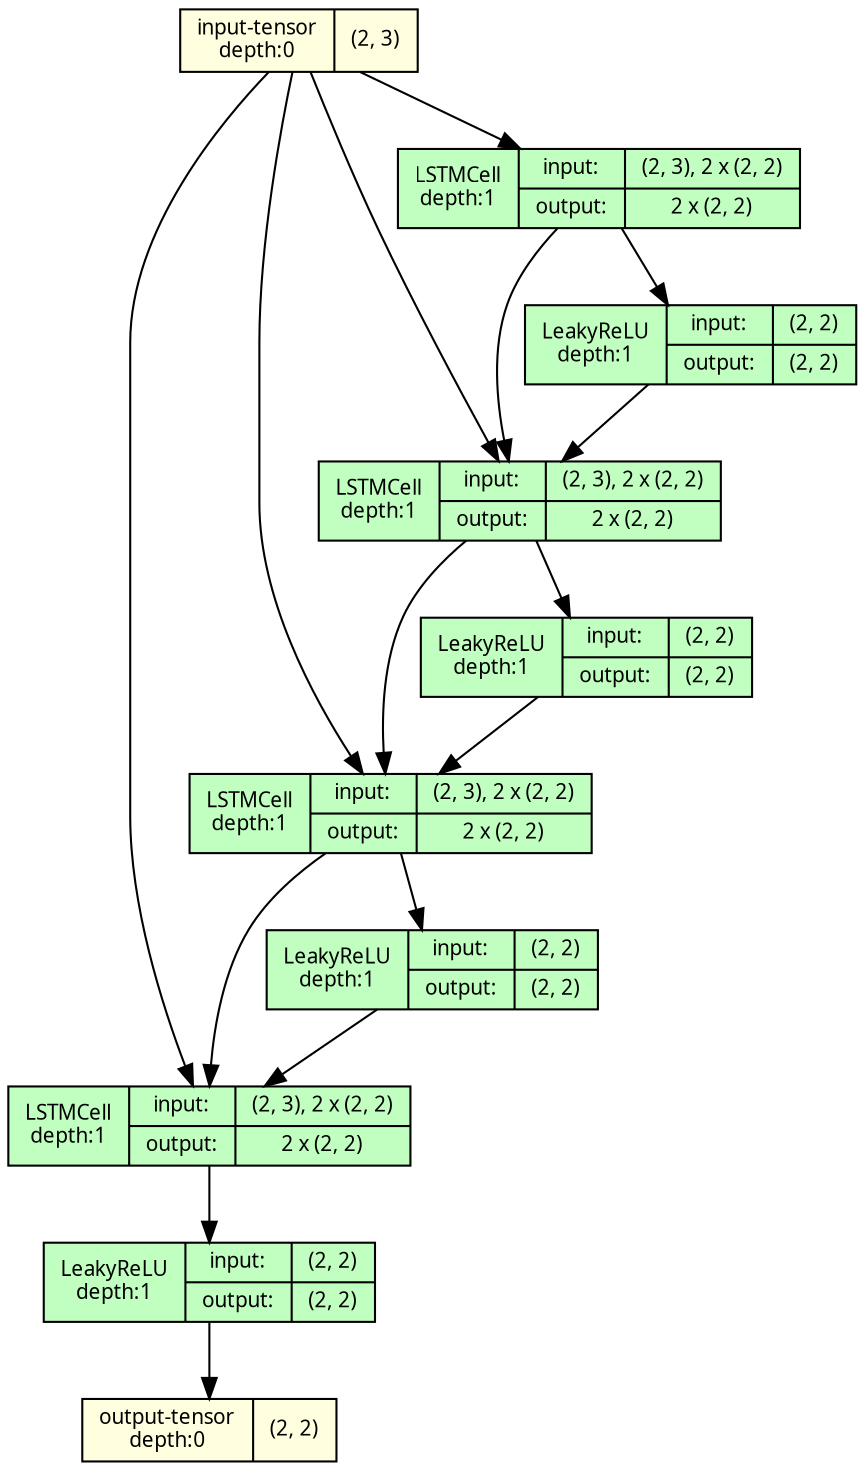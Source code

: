 strict digraph RecursiveNet {
	graph [ordering=in size="12.0,12.0"]
	node [align=left fontname="Linux libertine" fontsize=10 height=0.2 ranksep=0.1 shape=record style=filled]
	edge [fontsize=10]
	0 [label="input-tensor&#92;ndepth:0|(2, 3)" fillcolor=lightyellow]
	1 [label="LSTMCell&#92;ndepth:1|{input:|output:}|{(2, 3), 2 x (2, 2)|2 x (2, 2)}" fillcolor=darkseagreen1]
	2 [label="LeakyReLU&#92;ndepth:1|{input:|output:}|{(2, 2)|(2, 2)}" fillcolor=darkseagreen1]
	3 [label="LSTMCell&#92;ndepth:1|{input:|output:}|{(2, 3), 2 x (2, 2)|2 x (2, 2)}" fillcolor=darkseagreen1]
	4 [label="LeakyReLU&#92;ndepth:1|{input:|output:}|{(2, 2)|(2, 2)}" fillcolor=darkseagreen1]
	5 [label="LSTMCell&#92;ndepth:1|{input:|output:}|{(2, 3), 2 x (2, 2)|2 x (2, 2)}" fillcolor=darkseagreen1]
	6 [label="LeakyReLU&#92;ndepth:1|{input:|output:}|{(2, 2)|(2, 2)}" fillcolor=darkseagreen1]
	7 [label="LSTMCell&#92;ndepth:1|{input:|output:}|{(2, 3), 2 x (2, 2)|2 x (2, 2)}" fillcolor=darkseagreen1]
	8 [label="LeakyReLU&#92;ndepth:1|{input:|output:}|{(2, 2)|(2, 2)}" fillcolor=darkseagreen1]
	9 [label="output-tensor&#92;ndepth:0|(2, 2)" fillcolor=lightyellow]
	0 -> 1
	0 -> 3
	0 -> 5
	0 -> 7
	1 -> 2
	1 -> 3
	2 -> 3
	3 -> 4
	3 -> 5
	4 -> 5
	5 -> 6
	5 -> 7
	6 -> 7
	7 -> 8
	8 -> 9
}
strict digraph RecursiveNet {
	graph [ordering=in size="12.0,12.0"]
	node [align=left fontname="Linux libertine" fontsize=10 height=0.2 ranksep=0.1 shape=record style=filled]
	edge [fontsize=10]
	0 [label="input-tensor&#92;ndepth:0|(2, 3)" fillcolor=lightyellow]
	1 [label="LSTMCell&#92;ndepth:1|{input:|output:}|{(2, 3), 2 x (2, 2)|2 x (2, 2)}" fillcolor=darkseagreen1]
	2 [label="LeakyReLU&#92;ndepth:1|{input:|output:}|{(2, 2)|(2, 2)}" fillcolor=darkseagreen1]
	3 [label="LSTMCell&#92;ndepth:1|{input:|output:}|{(2, 3), 2 x (2, 2)|2 x (2, 2)}" fillcolor=darkseagreen1]
	4 [label="LeakyReLU&#92;ndepth:1|{input:|output:}|{(2, 2)|(2, 2)}" fillcolor=darkseagreen1]
	5 [label="LSTMCell&#92;ndepth:1|{input:|output:}|{(2, 3), 2 x (2, 2)|2 x (2, 2)}" fillcolor=darkseagreen1]
	6 [label="LeakyReLU&#92;ndepth:1|{input:|output:}|{(2, 2)|(2, 2)}" fillcolor=darkseagreen1]
	7 [label="LSTMCell&#92;ndepth:1|{input:|output:}|{(2, 3), 2 x (2, 2)|2 x (2, 2)}" fillcolor=darkseagreen1]
	8 [label="LeakyReLU&#92;ndepth:1|{input:|output:}|{(2, 2)|(2, 2)}" fillcolor=darkseagreen1]
	9 [label="output-tensor&#92;ndepth:0|(2, 2)" fillcolor=lightyellow]
	0 -> 1
	0 -> 3
	0 -> 5
	0 -> 7
	1 -> 2
	1 -> 3
	2 -> 3
	3 -> 4
	3 -> 5
	4 -> 5
	5 -> 6
	5 -> 7
	6 -> 7
	7 -> 8
	8 -> 9
}
